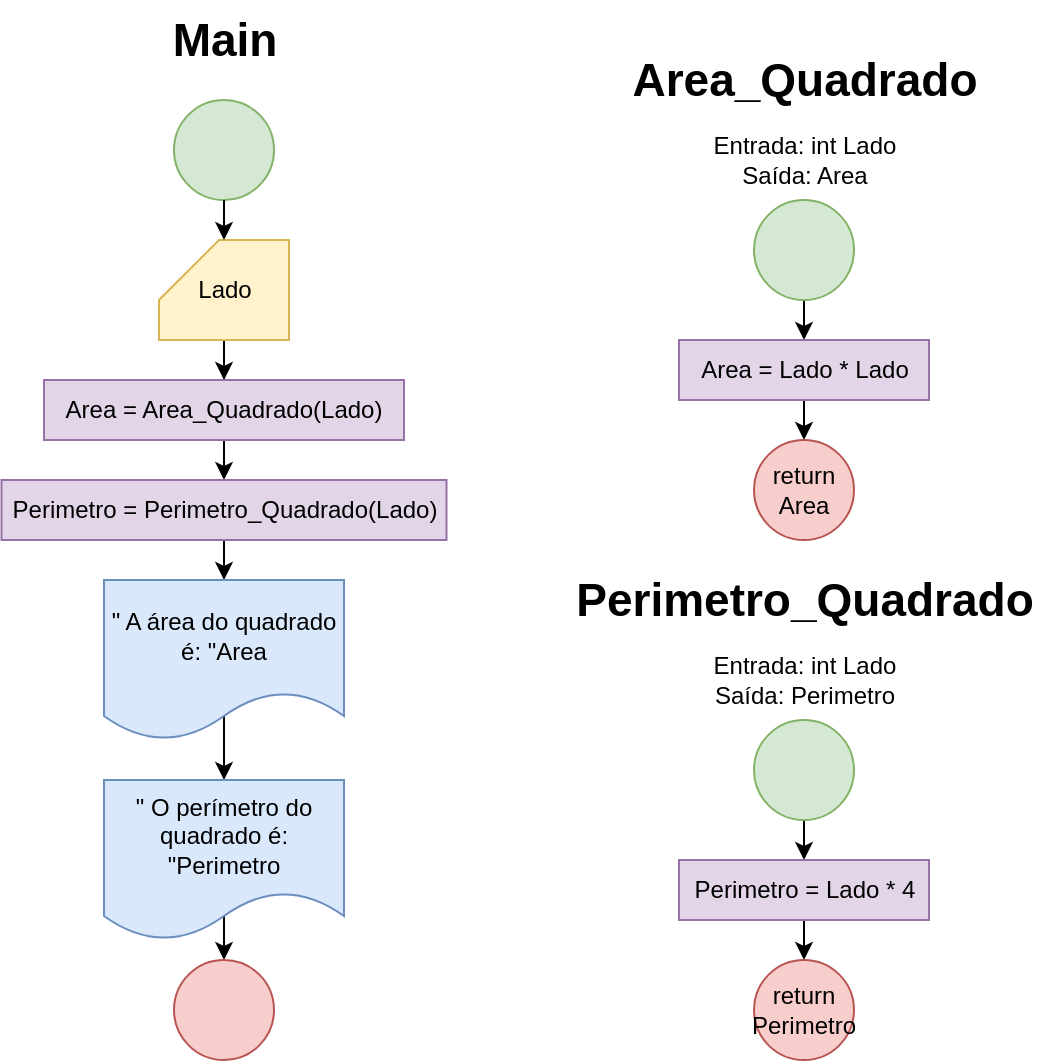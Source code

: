 <mxfile version="25.0.1">
  <diagram id="WhntTCCB68Dzsu44qlmx" name="Página-1">
    <mxGraphModel dx="1042" dy="565" grid="1" gridSize="10" guides="1" tooltips="1" connect="1" arrows="1" fold="1" page="1" pageScale="1" pageWidth="827" pageHeight="1169" math="0" shadow="0">
      <root>
        <mxCell id="0" />
        <mxCell id="1" parent="0" />
        <mxCell id="SAxD5ykMS4jTw5TeZtEg-1" value="" style="ellipse;whiteSpace=wrap;html=1;aspect=fixed;fillColor=#d5e8d4;strokeColor=#82b366;" vertex="1" parent="1">
          <mxGeometry x="130" y="60" width="50" height="50" as="geometry" />
        </mxCell>
        <mxCell id="SAxD5ykMS4jTw5TeZtEg-5" style="edgeStyle=orthogonalEdgeStyle;rounded=0;orthogonalLoop=1;jettySize=auto;html=1;exitX=0.5;exitY=1;exitDx=0;exitDy=0;exitPerimeter=0;" edge="1" parent="1" source="SAxD5ykMS4jTw5TeZtEg-2" target="SAxD5ykMS4jTw5TeZtEg-4">
          <mxGeometry relative="1" as="geometry" />
        </mxCell>
        <mxCell id="SAxD5ykMS4jTw5TeZtEg-2" value="Lado" style="shape=card;whiteSpace=wrap;html=1;fillColor=#fff2cc;strokeColor=#d6b656;" vertex="1" parent="1">
          <mxGeometry x="122.5" y="130" width="65" height="50" as="geometry" />
        </mxCell>
        <mxCell id="SAxD5ykMS4jTw5TeZtEg-3" style="edgeStyle=orthogonalEdgeStyle;rounded=0;orthogonalLoop=1;jettySize=auto;html=1;exitX=0.5;exitY=1;exitDx=0;exitDy=0;entryX=0.5;entryY=0;entryDx=0;entryDy=0;entryPerimeter=0;" edge="1" parent="1" source="SAxD5ykMS4jTw5TeZtEg-1" target="SAxD5ykMS4jTw5TeZtEg-2">
          <mxGeometry relative="1" as="geometry" />
        </mxCell>
        <mxCell id="SAxD5ykMS4jTw5TeZtEg-7" style="edgeStyle=orthogonalEdgeStyle;rounded=0;orthogonalLoop=1;jettySize=auto;html=1;exitX=0.5;exitY=1;exitDx=0;exitDy=0;entryX=0.5;entryY=0;entryDx=0;entryDy=0;" edge="1" parent="1" source="SAxD5ykMS4jTw5TeZtEg-4" target="SAxD5ykMS4jTw5TeZtEg-6">
          <mxGeometry relative="1" as="geometry" />
        </mxCell>
        <mxCell id="SAxD5ykMS4jTw5TeZtEg-4" value="Area = Area_Quadrado(Lado)" style="rounded=0;whiteSpace=wrap;html=1;fillColor=#e1d5e7;strokeColor=#9673a6;" vertex="1" parent="1">
          <mxGeometry x="65" y="200" width="180" height="30" as="geometry" />
        </mxCell>
        <mxCell id="SAxD5ykMS4jTw5TeZtEg-10" style="edgeStyle=orthogonalEdgeStyle;rounded=0;orthogonalLoop=1;jettySize=auto;html=1;exitX=0.5;exitY=1;exitDx=0;exitDy=0;entryX=0.5;entryY=0;entryDx=0;entryDy=0;" edge="1" parent="1" source="SAxD5ykMS4jTw5TeZtEg-6" target="SAxD5ykMS4jTw5TeZtEg-8">
          <mxGeometry relative="1" as="geometry" />
        </mxCell>
        <mxCell id="SAxD5ykMS4jTw5TeZtEg-6" value="Perimetro = Perimetro_Quadrado(Lado)" style="rounded=0;whiteSpace=wrap;html=1;fillColor=#e1d5e7;strokeColor=#9673a6;" vertex="1" parent="1">
          <mxGeometry x="43.75" y="250" width="222.5" height="30" as="geometry" />
        </mxCell>
        <mxCell id="SAxD5ykMS4jTw5TeZtEg-11" style="edgeStyle=orthogonalEdgeStyle;rounded=0;orthogonalLoop=1;jettySize=auto;html=1;exitX=0.5;exitY=0;exitDx=0;exitDy=0;entryX=0.5;entryY=0;entryDx=0;entryDy=0;" edge="1" parent="1" source="SAxD5ykMS4jTw5TeZtEg-8" target="SAxD5ykMS4jTw5TeZtEg-9">
          <mxGeometry relative="1" as="geometry">
            <Array as="points">
              <mxPoint x="155" y="310" />
              <mxPoint x="155" y="310" />
            </Array>
          </mxGeometry>
        </mxCell>
        <mxCell id="SAxD5ykMS4jTw5TeZtEg-8" value="&quot; A área do quadrado é: &quot;Area" style="shape=document;whiteSpace=wrap;html=1;boundedLbl=1;fillColor=#dae8fc;strokeColor=#6c8ebf;" vertex="1" parent="1">
          <mxGeometry x="95" y="300" width="120" height="80" as="geometry" />
        </mxCell>
        <mxCell id="SAxD5ykMS4jTw5TeZtEg-13" style="edgeStyle=orthogonalEdgeStyle;rounded=0;orthogonalLoop=1;jettySize=auto;html=1;exitX=0.5;exitY=0;exitDx=0;exitDy=0;entryX=0.5;entryY=0;entryDx=0;entryDy=0;" edge="1" parent="1" source="SAxD5ykMS4jTw5TeZtEg-9" target="SAxD5ykMS4jTw5TeZtEg-12">
          <mxGeometry relative="1" as="geometry">
            <Array as="points">
              <mxPoint x="155" y="450" />
              <mxPoint x="155" y="450" />
            </Array>
          </mxGeometry>
        </mxCell>
        <mxCell id="SAxD5ykMS4jTw5TeZtEg-9" value="&quot; O perímetro do quadrado é: &quot;Perimetro" style="shape=document;whiteSpace=wrap;html=1;boundedLbl=1;fillColor=#dae8fc;strokeColor=#6c8ebf;" vertex="1" parent="1">
          <mxGeometry x="95" y="400" width="120" height="80" as="geometry" />
        </mxCell>
        <mxCell id="SAxD5ykMS4jTw5TeZtEg-12" value="" style="ellipse;whiteSpace=wrap;html=1;aspect=fixed;fillColor=#f8cecc;strokeColor=#b85450;" vertex="1" parent="1">
          <mxGeometry x="130" y="490" width="50" height="50" as="geometry" />
        </mxCell>
        <mxCell id="SAxD5ykMS4jTw5TeZtEg-14" value="Area_Quadrado" style="text;html=1;align=center;verticalAlign=middle;resizable=0;points=[];autosize=1;strokeColor=none;fillColor=none;fontSize=23;fontStyle=1" vertex="1" parent="1">
          <mxGeometry x="350" y="30" width="190" height="40" as="geometry" />
        </mxCell>
        <mxCell id="SAxD5ykMS4jTw5TeZtEg-15" value="Entrada: int Lado&lt;div&gt;Saída: Area&lt;/div&gt;" style="text;html=1;align=center;verticalAlign=middle;resizable=0;points=[];autosize=1;strokeColor=none;fillColor=none;" vertex="1" parent="1">
          <mxGeometry x="390" y="70" width="110" height="40" as="geometry" />
        </mxCell>
        <mxCell id="SAxD5ykMS4jTw5TeZtEg-18" style="edgeStyle=orthogonalEdgeStyle;rounded=0;orthogonalLoop=1;jettySize=auto;html=1;exitX=0.5;exitY=1;exitDx=0;exitDy=0;entryX=0.5;entryY=0;entryDx=0;entryDy=0;" edge="1" parent="1" source="SAxD5ykMS4jTw5TeZtEg-16" target="SAxD5ykMS4jTw5TeZtEg-17">
          <mxGeometry relative="1" as="geometry" />
        </mxCell>
        <mxCell id="SAxD5ykMS4jTw5TeZtEg-16" value="" style="ellipse;whiteSpace=wrap;html=1;aspect=fixed;fillColor=#d5e8d4;strokeColor=#82b366;" vertex="1" parent="1">
          <mxGeometry x="420" y="110" width="50" height="50" as="geometry" />
        </mxCell>
        <mxCell id="SAxD5ykMS4jTw5TeZtEg-20" style="edgeStyle=orthogonalEdgeStyle;rounded=0;orthogonalLoop=1;jettySize=auto;html=1;exitX=0.5;exitY=1;exitDx=0;exitDy=0;entryX=0.5;entryY=0;entryDx=0;entryDy=0;" edge="1" parent="1" source="SAxD5ykMS4jTw5TeZtEg-17" target="SAxD5ykMS4jTw5TeZtEg-19">
          <mxGeometry relative="1" as="geometry" />
        </mxCell>
        <mxCell id="SAxD5ykMS4jTw5TeZtEg-17" value="Area = Lado * Lado" style="rounded=0;whiteSpace=wrap;html=1;fillColor=#e1d5e7;strokeColor=#9673a6;" vertex="1" parent="1">
          <mxGeometry x="382.5" y="180" width="125" height="30" as="geometry" />
        </mxCell>
        <mxCell id="SAxD5ykMS4jTw5TeZtEg-19" value="return&lt;div&gt;Area&lt;/div&gt;" style="ellipse;whiteSpace=wrap;html=1;aspect=fixed;fillColor=#f8cecc;strokeColor=#b85450;" vertex="1" parent="1">
          <mxGeometry x="420" y="230" width="50" height="50" as="geometry" />
        </mxCell>
        <mxCell id="SAxD5ykMS4jTw5TeZtEg-21" value="Perimetro_Quadrado" style="text;html=1;align=center;verticalAlign=middle;resizable=0;points=[];autosize=1;strokeColor=none;fillColor=none;fontSize=23;fontStyle=1" vertex="1" parent="1">
          <mxGeometry x="325" y="290" width="240" height="40" as="geometry" />
        </mxCell>
        <mxCell id="SAxD5ykMS4jTw5TeZtEg-22" value="Entrada: int Lado&lt;div&gt;Saída: Perimetro&lt;/div&gt;" style="text;html=1;align=center;verticalAlign=middle;resizable=0;points=[];autosize=1;strokeColor=none;fillColor=none;" vertex="1" parent="1">
          <mxGeometry x="390" y="330" width="110" height="40" as="geometry" />
        </mxCell>
        <mxCell id="SAxD5ykMS4jTw5TeZtEg-23" style="edgeStyle=orthogonalEdgeStyle;rounded=0;orthogonalLoop=1;jettySize=auto;html=1;exitX=0.5;exitY=1;exitDx=0;exitDy=0;entryX=0.5;entryY=0;entryDx=0;entryDy=0;" edge="1" source="SAxD5ykMS4jTw5TeZtEg-24" target="SAxD5ykMS4jTw5TeZtEg-26" parent="1">
          <mxGeometry relative="1" as="geometry" />
        </mxCell>
        <mxCell id="SAxD5ykMS4jTw5TeZtEg-24" value="" style="ellipse;whiteSpace=wrap;html=1;aspect=fixed;fillColor=#d5e8d4;strokeColor=#82b366;" vertex="1" parent="1">
          <mxGeometry x="420" y="370" width="50" height="50" as="geometry" />
        </mxCell>
        <mxCell id="SAxD5ykMS4jTw5TeZtEg-25" style="edgeStyle=orthogonalEdgeStyle;rounded=0;orthogonalLoop=1;jettySize=auto;html=1;exitX=0.5;exitY=1;exitDx=0;exitDy=0;entryX=0.5;entryY=0;entryDx=0;entryDy=0;" edge="1" source="SAxD5ykMS4jTw5TeZtEg-26" target="SAxD5ykMS4jTw5TeZtEg-27" parent="1">
          <mxGeometry relative="1" as="geometry" />
        </mxCell>
        <mxCell id="SAxD5ykMS4jTw5TeZtEg-26" value="Perimetro = Lado * 4" style="rounded=0;whiteSpace=wrap;html=1;fillColor=#e1d5e7;strokeColor=#9673a6;" vertex="1" parent="1">
          <mxGeometry x="382.5" y="440" width="125" height="30" as="geometry" />
        </mxCell>
        <mxCell id="SAxD5ykMS4jTw5TeZtEg-27" value="return&lt;div&gt;Perimetro&lt;/div&gt;" style="ellipse;whiteSpace=wrap;html=1;aspect=fixed;fillColor=#f8cecc;strokeColor=#b85450;" vertex="1" parent="1">
          <mxGeometry x="420" y="490" width="50" height="50" as="geometry" />
        </mxCell>
        <mxCell id="SAxD5ykMS4jTw5TeZtEg-28" value="Main" style="text;html=1;align=center;verticalAlign=middle;resizable=0;points=[];autosize=1;strokeColor=none;fillColor=none;fontSize=23;fontStyle=1" vertex="1" parent="1">
          <mxGeometry x="120" y="10" width="70" height="40" as="geometry" />
        </mxCell>
      </root>
    </mxGraphModel>
  </diagram>
</mxfile>
